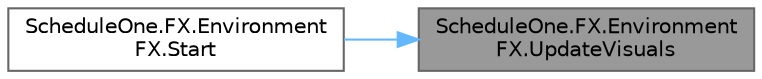 digraph "ScheduleOne.FX.EnvironmentFX.UpdateVisuals"
{
 // LATEX_PDF_SIZE
  bgcolor="transparent";
  edge [fontname=Helvetica,fontsize=10,labelfontname=Helvetica,labelfontsize=10];
  node [fontname=Helvetica,fontsize=10,shape=box,height=0.2,width=0.4];
  rankdir="RL";
  Node1 [id="Node000001",label="ScheduleOne.FX.Environment\lFX.UpdateVisuals",height=0.2,width=0.4,color="gray40", fillcolor="grey60", style="filled", fontcolor="black",tooltip=" "];
  Node1 -> Node2 [id="edge1_Node000001_Node000002",dir="back",color="steelblue1",style="solid",tooltip=" "];
  Node2 [id="Node000002",label="ScheduleOne.FX.Environment\lFX.Start",height=0.2,width=0.4,color="grey40", fillcolor="white", style="filled",URL="$class_schedule_one_1_1_f_x_1_1_environment_f_x.html#a20529fe1f79d19afaff50bcf197d3ee8",tooltip=" "];
}
